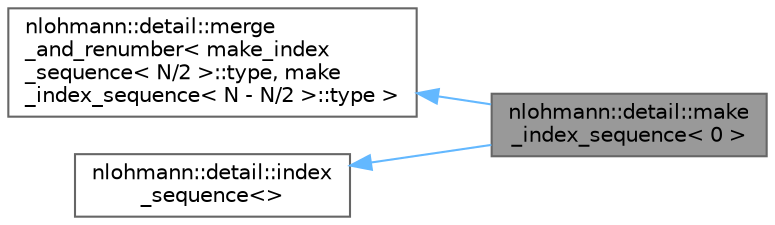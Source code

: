 digraph "nlohmann::detail::make_index_sequence&lt; 0 &gt;"
{
 // LATEX_PDF_SIZE
  bgcolor="transparent";
  edge [fontname=Helvetica,fontsize=10,labelfontname=Helvetica,labelfontsize=10];
  node [fontname=Helvetica,fontsize=10,shape=box,height=0.2,width=0.4];
  rankdir="LR";
  Node1 [id="Node000001",label="nlohmann::detail::make\l_index_sequence\< 0 \>",height=0.2,width=0.4,color="gray40", fillcolor="grey60", style="filled", fontcolor="black",tooltip=" "];
  Node2 -> Node1 [id="edge3_Node000001_Node000002",dir="back",color="steelblue1",style="solid",tooltip=" "];
  Node2 [id="Node000002",label="nlohmann::detail::merge\l_and_renumber\< make_index\l_sequence\< N/2 \>::type, make\l_index_sequence\< N - N/2 \>::type \>",height=0.2,width=0.4,color="gray40", fillcolor="white", style="filled",URL="$structnlohmann_1_1detail_1_1merge__and__renumber.html",tooltip=" "];
  Node3 -> Node1 [id="edge4_Node000001_Node000003",dir="back",color="steelblue1",style="solid",tooltip=" "];
  Node3 [id="Node000003",label="nlohmann::detail::index\l_sequence\<\>",height=0.2,width=0.4,color="gray40", fillcolor="white", style="filled",URL="$structnlohmann_1_1detail_1_1index__sequence.html",tooltip=" "];
}
